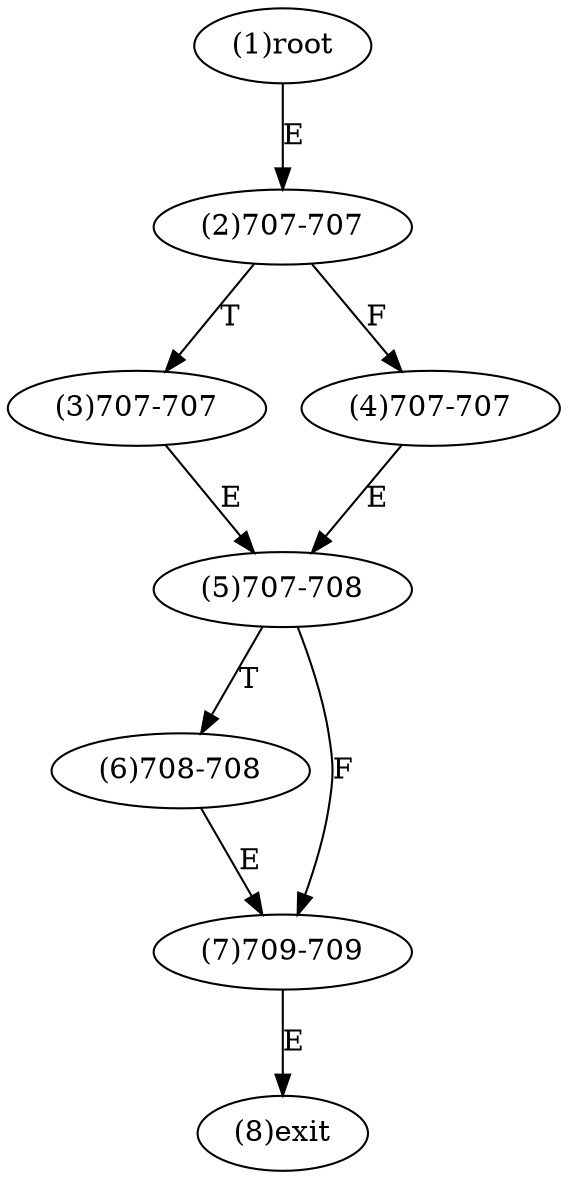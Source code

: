 digraph "" { 
1[ label="(1)root"];
2[ label="(2)707-707"];
3[ label="(3)707-707"];
4[ label="(4)707-707"];
5[ label="(5)707-708"];
6[ label="(6)708-708"];
7[ label="(7)709-709"];
8[ label="(8)exit"];
1->2[ label="E"];
2->4[ label="F"];
2->3[ label="T"];
3->5[ label="E"];
4->5[ label="E"];
5->7[ label="F"];
5->6[ label="T"];
6->7[ label="E"];
7->8[ label="E"];
}